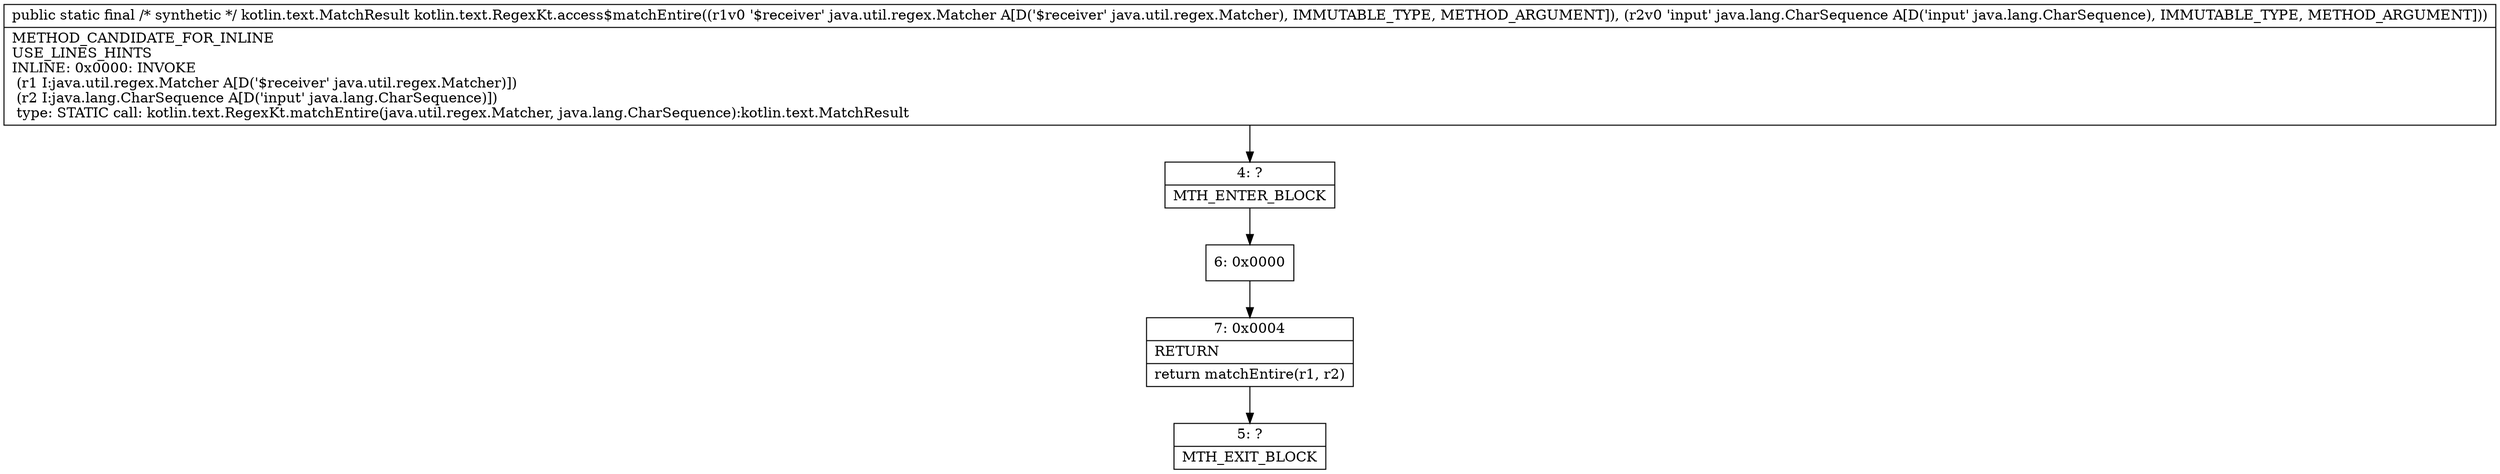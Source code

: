 digraph "CFG forkotlin.text.RegexKt.access$matchEntire(Ljava\/util\/regex\/Matcher;Ljava\/lang\/CharSequence;)Lkotlin\/text\/MatchResult;" {
Node_4 [shape=record,label="{4\:\ ?|MTH_ENTER_BLOCK\l}"];
Node_6 [shape=record,label="{6\:\ 0x0000}"];
Node_7 [shape=record,label="{7\:\ 0x0004|RETURN\l|return matchEntire(r1, r2)\l}"];
Node_5 [shape=record,label="{5\:\ ?|MTH_EXIT_BLOCK\l}"];
MethodNode[shape=record,label="{public static final \/* synthetic *\/ kotlin.text.MatchResult kotlin.text.RegexKt.access$matchEntire((r1v0 '$receiver' java.util.regex.Matcher A[D('$receiver' java.util.regex.Matcher), IMMUTABLE_TYPE, METHOD_ARGUMENT]), (r2v0 'input' java.lang.CharSequence A[D('input' java.lang.CharSequence), IMMUTABLE_TYPE, METHOD_ARGUMENT]))  | METHOD_CANDIDATE_FOR_INLINE\lUSE_LINES_HINTS\lINLINE: 0x0000: INVOKE  \l  (r1 I:java.util.regex.Matcher A[D('$receiver' java.util.regex.Matcher)])\l  (r2 I:java.lang.CharSequence A[D('input' java.lang.CharSequence)])\l type: STATIC call: kotlin.text.RegexKt.matchEntire(java.util.regex.Matcher, java.lang.CharSequence):kotlin.text.MatchResult\l}"];
MethodNode -> Node_4;Node_4 -> Node_6;
Node_6 -> Node_7;
Node_7 -> Node_5;
}

